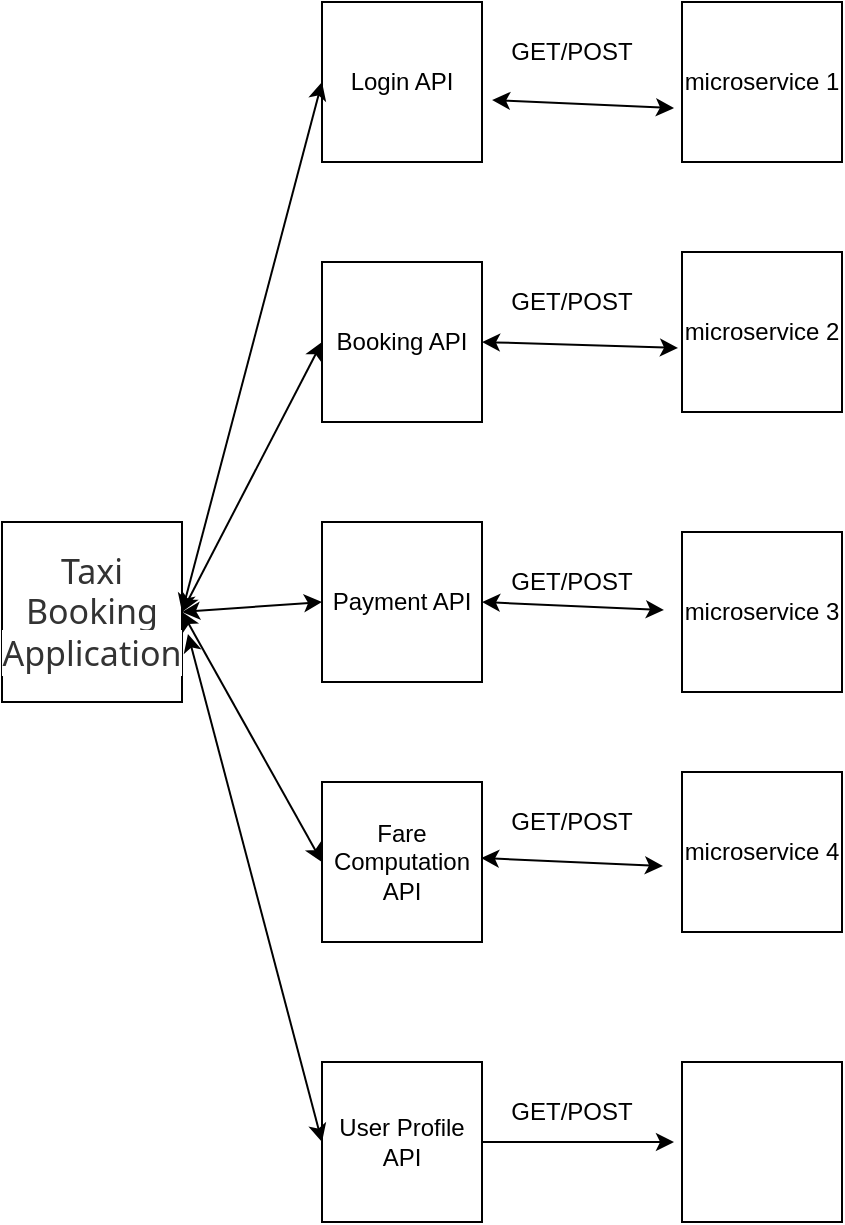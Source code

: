 <mxfile version="15.1.4" type="github">
  <diagram id="ttg2duOYvJFA7XfT8l74" name="Page-1">
    <mxGraphModel dx="946" dy="560" grid="1" gridSize="10" guides="1" tooltips="1" connect="1" arrows="1" fold="1" page="1" pageScale="1" pageWidth="827" pageHeight="1169" math="0" shadow="0">
      <root>
        <mxCell id="0" />
        <mxCell id="1" parent="0" />
        <mxCell id="DGDwppLJeXAfCGHZOQnD-1" value="Login API" style="whiteSpace=wrap;html=1;aspect=fixed;" vertex="1" parent="1">
          <mxGeometry x="180" y="55" width="80" height="80" as="geometry" />
        </mxCell>
        <mxCell id="DGDwppLJeXAfCGHZOQnD-2" value="Booking API" style="whiteSpace=wrap;html=1;aspect=fixed;" vertex="1" parent="1">
          <mxGeometry x="180" y="185" width="80" height="80" as="geometry" />
        </mxCell>
        <mxCell id="DGDwppLJeXAfCGHZOQnD-3" value="Payment API" style="whiteSpace=wrap;html=1;aspect=fixed;" vertex="1" parent="1">
          <mxGeometry x="180" y="315" width="80" height="80" as="geometry" />
        </mxCell>
        <mxCell id="DGDwppLJeXAfCGHZOQnD-4" value="Fare Computation API" style="whiteSpace=wrap;html=1;aspect=fixed;" vertex="1" parent="1">
          <mxGeometry x="180" y="445" width="80" height="80" as="geometry" />
        </mxCell>
        <mxCell id="DGDwppLJeXAfCGHZOQnD-5" value="User Profile API" style="whiteSpace=wrap;html=1;aspect=fixed;" vertex="1" parent="1">
          <mxGeometry x="180" y="585" width="80" height="80" as="geometry" />
        </mxCell>
        <mxCell id="DGDwppLJeXAfCGHZOQnD-6" value="&lt;span style=&quot;color: rgb(51 , 51 , 51) ; font-family: &amp;#34;segoe ui&amp;#34; , &amp;#34;segoe wp&amp;#34; , &amp;#34;tahoma&amp;#34; , &amp;#34;arial&amp;#34; , sans-serif ; font-size: 17px ; background-color: rgb(255 , 255 , 255)&quot;&gt;Taxi Booking Application&lt;/span&gt;" style="whiteSpace=wrap;html=1;aspect=fixed;" vertex="1" parent="1">
          <mxGeometry x="20" y="315" width="90" height="90" as="geometry" />
        </mxCell>
        <mxCell id="DGDwppLJeXAfCGHZOQnD-8" value="microservice 1" style="whiteSpace=wrap;html=1;aspect=fixed;" vertex="1" parent="1">
          <mxGeometry x="360" y="55" width="80" height="80" as="geometry" />
        </mxCell>
        <mxCell id="DGDwppLJeXAfCGHZOQnD-10" value="GET/POST" style="text;html=1;strokeColor=none;fillColor=none;align=center;verticalAlign=middle;whiteSpace=wrap;rounded=0;" vertex="1" parent="1">
          <mxGeometry x="270" y="70" width="70" height="20" as="geometry" />
        </mxCell>
        <mxCell id="DGDwppLJeXAfCGHZOQnD-13" value="" style="endArrow=classic;startArrow=classic;html=1;entryX=0;entryY=0.5;entryDx=0;entryDy=0;" edge="1" parent="1" target="DGDwppLJeXAfCGHZOQnD-1">
          <mxGeometry width="50" height="50" relative="1" as="geometry">
            <mxPoint x="110" y="360" as="sourcePoint" />
            <mxPoint x="440" y="210" as="targetPoint" />
          </mxGeometry>
        </mxCell>
        <mxCell id="DGDwppLJeXAfCGHZOQnD-14" value="" style="endArrow=classic;startArrow=classic;html=1;entryX=0;entryY=0.5;entryDx=0;entryDy=0;" edge="1" parent="1" target="DGDwppLJeXAfCGHZOQnD-2">
          <mxGeometry width="50" height="50" relative="1" as="geometry">
            <mxPoint x="110" y="360" as="sourcePoint" />
            <mxPoint x="440" y="310" as="targetPoint" />
          </mxGeometry>
        </mxCell>
        <mxCell id="DGDwppLJeXAfCGHZOQnD-15" value="" style="endArrow=classic;startArrow=classic;html=1;entryX=0;entryY=0.5;entryDx=0;entryDy=0;" edge="1" parent="1" target="DGDwppLJeXAfCGHZOQnD-3">
          <mxGeometry width="50" height="50" relative="1" as="geometry">
            <mxPoint x="110" y="360" as="sourcePoint" />
            <mxPoint x="440" y="400" as="targetPoint" />
          </mxGeometry>
        </mxCell>
        <mxCell id="DGDwppLJeXAfCGHZOQnD-16" value="" style="endArrow=classic;startArrow=classic;html=1;entryX=0;entryY=0.5;entryDx=0;entryDy=0;" edge="1" parent="1" target="DGDwppLJeXAfCGHZOQnD-4">
          <mxGeometry width="50" height="50" relative="1" as="geometry">
            <mxPoint x="110" y="360" as="sourcePoint" />
            <mxPoint x="440" y="400" as="targetPoint" />
          </mxGeometry>
        </mxCell>
        <mxCell id="DGDwppLJeXAfCGHZOQnD-17" value="" style="endArrow=classic;startArrow=classic;html=1;exitX=1.033;exitY=0.622;exitDx=0;exitDy=0;exitPerimeter=0;entryX=0;entryY=0.5;entryDx=0;entryDy=0;" edge="1" parent="1" source="DGDwppLJeXAfCGHZOQnD-6" target="DGDwppLJeXAfCGHZOQnD-5">
          <mxGeometry width="50" height="50" relative="1" as="geometry">
            <mxPoint x="390" y="450" as="sourcePoint" />
            <mxPoint x="440" y="400" as="targetPoint" />
          </mxGeometry>
        </mxCell>
        <mxCell id="DGDwppLJeXAfCGHZOQnD-20" value="microservice 2" style="whiteSpace=wrap;html=1;aspect=fixed;" vertex="1" parent="1">
          <mxGeometry x="360" y="180" width="80" height="80" as="geometry" />
        </mxCell>
        <mxCell id="DGDwppLJeXAfCGHZOQnD-22" value="GET/POST" style="text;html=1;strokeColor=none;fillColor=none;align=center;verticalAlign=middle;whiteSpace=wrap;rounded=0;" vertex="1" parent="1">
          <mxGeometry x="270" y="195" width="70" height="20" as="geometry" />
        </mxCell>
        <mxCell id="DGDwppLJeXAfCGHZOQnD-23" value="microservice 3" style="whiteSpace=wrap;html=1;aspect=fixed;" vertex="1" parent="1">
          <mxGeometry x="360" y="320" width="80" height="80" as="geometry" />
        </mxCell>
        <mxCell id="DGDwppLJeXAfCGHZOQnD-25" value="GET/POST" style="text;html=1;strokeColor=none;fillColor=none;align=center;verticalAlign=middle;whiteSpace=wrap;rounded=0;" vertex="1" parent="1">
          <mxGeometry x="270" y="335" width="70" height="20" as="geometry" />
        </mxCell>
        <mxCell id="DGDwppLJeXAfCGHZOQnD-26" value="microservice 4" style="whiteSpace=wrap;html=1;aspect=fixed;" vertex="1" parent="1">
          <mxGeometry x="360" y="440" width="80" height="80" as="geometry" />
        </mxCell>
        <mxCell id="DGDwppLJeXAfCGHZOQnD-28" value="GET/POST" style="text;html=1;strokeColor=none;fillColor=none;align=center;verticalAlign=middle;whiteSpace=wrap;rounded=0;" vertex="1" parent="1">
          <mxGeometry x="270" y="455" width="70" height="20" as="geometry" />
        </mxCell>
        <mxCell id="DGDwppLJeXAfCGHZOQnD-29" value="" style="whiteSpace=wrap;html=1;aspect=fixed;" vertex="1" parent="1">
          <mxGeometry x="360" y="585" width="80" height="80" as="geometry" />
        </mxCell>
        <mxCell id="DGDwppLJeXAfCGHZOQnD-30" value="" style="endArrow=classic;html=1;exitX=1;exitY=0.5;exitDx=0;exitDy=0;" edge="1" parent="1">
          <mxGeometry width="50" height="50" relative="1" as="geometry">
            <mxPoint x="260" y="625" as="sourcePoint" />
            <mxPoint x="356" y="625" as="targetPoint" />
          </mxGeometry>
        </mxCell>
        <mxCell id="DGDwppLJeXAfCGHZOQnD-31" value="GET/POST" style="text;html=1;strokeColor=none;fillColor=none;align=center;verticalAlign=middle;whiteSpace=wrap;rounded=0;" vertex="1" parent="1">
          <mxGeometry x="270" y="600" width="70" height="20" as="geometry" />
        </mxCell>
        <mxCell id="DGDwppLJeXAfCGHZOQnD-32" value="" style="endArrow=classic;startArrow=classic;html=1;exitX=1;exitY=0.5;exitDx=0;exitDy=0;entryX=-0.025;entryY=0.6;entryDx=0;entryDy=0;entryPerimeter=0;" edge="1" parent="1" source="DGDwppLJeXAfCGHZOQnD-2" target="DGDwppLJeXAfCGHZOQnD-20">
          <mxGeometry width="50" height="50" relative="1" as="geometry">
            <mxPoint x="390" y="310" as="sourcePoint" />
            <mxPoint x="440" y="260" as="targetPoint" />
          </mxGeometry>
        </mxCell>
        <mxCell id="DGDwppLJeXAfCGHZOQnD-33" value="" style="endArrow=classic;startArrow=classic;html=1;exitX=1.063;exitY=0.613;exitDx=0;exitDy=0;exitPerimeter=0;entryX=-0.05;entryY=0.663;entryDx=0;entryDy=0;entryPerimeter=0;" edge="1" parent="1" source="DGDwppLJeXAfCGHZOQnD-1" target="DGDwppLJeXAfCGHZOQnD-8">
          <mxGeometry width="50" height="50" relative="1" as="geometry">
            <mxPoint x="390" y="310" as="sourcePoint" />
            <mxPoint x="440" y="260" as="targetPoint" />
          </mxGeometry>
        </mxCell>
        <mxCell id="DGDwppLJeXAfCGHZOQnD-34" value="" style="endArrow=classic;startArrow=classic;html=1;exitX=1.063;exitY=0.613;exitDx=0;exitDy=0;exitPerimeter=0;entryX=-0.05;entryY=0.663;entryDx=0;entryDy=0;entryPerimeter=0;" edge="1" parent="1">
          <mxGeometry width="50" height="50" relative="1" as="geometry">
            <mxPoint x="260.0" y="355" as="sourcePoint" />
            <mxPoint x="350.96" y="359" as="targetPoint" />
          </mxGeometry>
        </mxCell>
        <mxCell id="DGDwppLJeXAfCGHZOQnD-36" value="" style="endArrow=classic;startArrow=classic;html=1;exitX=1.063;exitY=0.613;exitDx=0;exitDy=0;exitPerimeter=0;entryX=-0.05;entryY=0.663;entryDx=0;entryDy=0;entryPerimeter=0;" edge="1" parent="1">
          <mxGeometry width="50" height="50" relative="1" as="geometry">
            <mxPoint x="259.52" y="483.0" as="sourcePoint" />
            <mxPoint x="350.48" y="487.0" as="targetPoint" />
          </mxGeometry>
        </mxCell>
      </root>
    </mxGraphModel>
  </diagram>
</mxfile>
